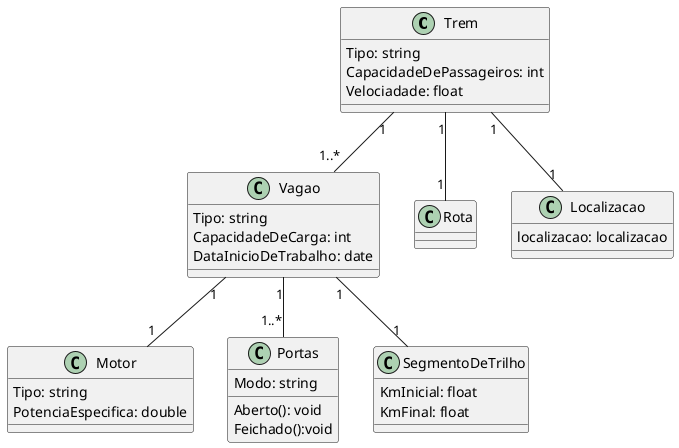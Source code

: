 @startuml model
Class Trem{
Tipo: string
CapacidadeDePassageiros: int
Velociadade: float 


}
Class Vagao{
Tipo: string
CapacidadeDeCarga: int
DataInicioDeTrabalho: date



}
Class Motor{
Tipo: string
PotenciaEspecifica: double

}
Class Portas{
Modo: string

Aberto(): void
Feichado():void

}
Class Rota{

}
Class SegmentoDeTrilho{
    KmInicial: float 
    KmFinal: float
}
Class Localizacao{
    localizacao: localizacao
}

Trem "1"-- "1..*" Vagao 
Vagao "1" -- "1" Motor
Vagao "1" -- "1..*" Portas 
Vagao "1" -- "1" SegmentoDeTrilho
Trem "1" -- "1" Localizacao
Trem "1" -- "1" Rota
@enduaml